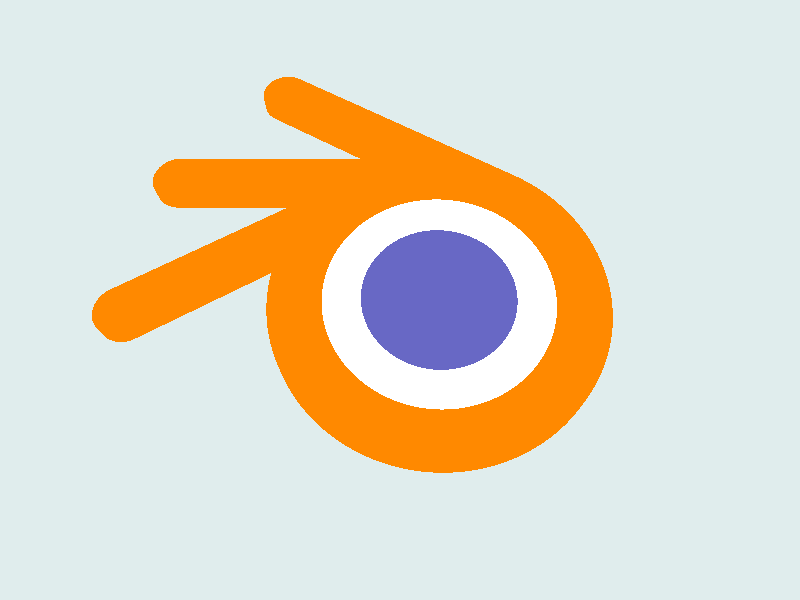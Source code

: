 #include "colors.inc"
#include "shapes.inc"

// 物体
#macro Eye(SIZE)
merge {
	object { Disk_Z scale<SIZE, SIZE, 0.1> pigment { color NavyBlue } }
	difference {
		object { Disk_Z scale<1.5, 1.5, 0.1> pigment { color White } }
		object { Disk_Z scale<SIZE, SIZE, 0.2> }
	}
}
#end
#declare L_disk = difference {
	object { Disk_Z scale<2.2, 2.2, 0.1> pigment { color OrangeRed } }
	object { Disk_Z scale<1.5, 1.5, 0.2> }
}
#declare Wing = merge {
	object { Cube scale<0.35, 1.8, 0.1>}
	object { Disk_Z scale<0.35, 0.35, 0.1> translate<0, 1.8, 0>}
	pigment { color OrangeRed}
	rotate<0, 0, 90>
	translate<-1.8, 1.85, 0>
}

#macro Icon(SIZE)
union {
	object { Eye(SIZE) }
	object { L_disk }
	object { Wing }
	object { Wing rotate<0, 0, 30>}
	object { Wing rotate<0, 0, 60>}
	rotate<0, 0, -30>
}
#end

object { Icon( sin( radians( clock*360 ) ) ) }


/*
// 座標軸
object { Cylinder_X scale 0.02 pigment{color Red} }    // x軸
object { Cylinder_Y scale 0.02 pigment{color Green} }  // y軸
object { Cylinder_Z scale 0.02 pigment{color Blue} }   // z軸
*/

// 背景
background { color LightBlue }

// 照明
light_source {
  <500, 800, -600>           // 照明の位置
  color White*2
  parallel point_at <0, 0, 0>
}

// カメラ
camera{
  location <-0.5, -4.0, -8.0>  // カメラの位置
  look_at <-0.5, 0.0, 0.0>    // カメラの注目する位置
  angle 60  		     // カメラの視野角
}

